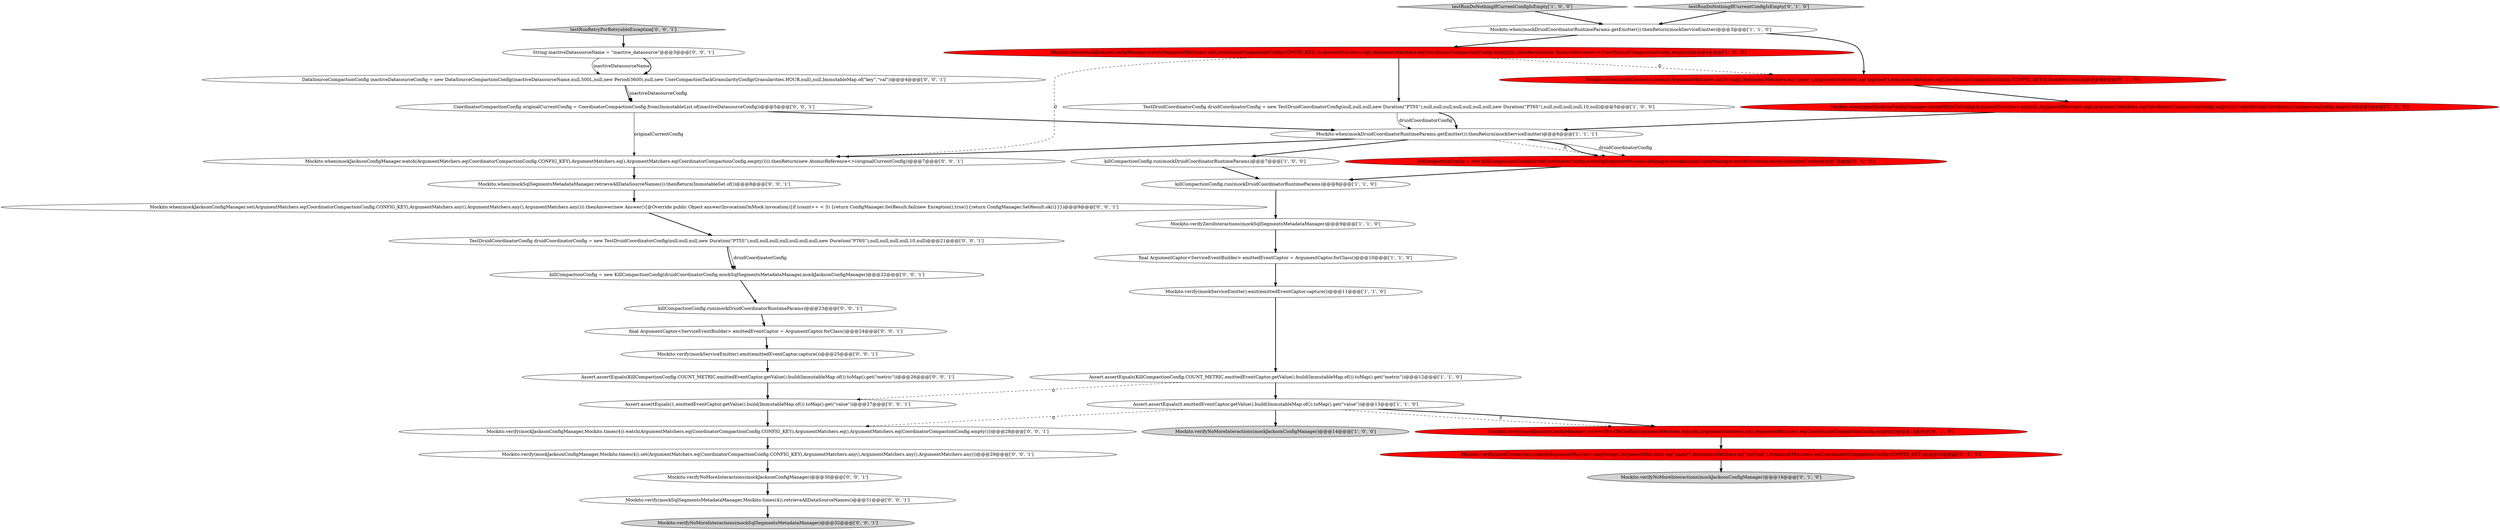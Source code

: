 digraph {
18 [style = filled, label = "Mockito.when(mockJacksonConfigManager.convertByteToConfig(ArgumentMatchers.eq(null),ArgumentMatchers.eq(),ArgumentMatchers.eq(CoordinatorCompactionConfig.empty()))).thenReturn(CoordinatorCompactionConfig.empty())@@@5@@@['0', '1', '0']", fillcolor = red, shape = ellipse image = "AAA1AAABBB2BBB"];
33 [style = filled, label = "Assert.assertEquals(1,emittedEventCaptor.getValue().build(ImmutableMap.of()).toMap().get(\"value\"))@@@27@@@['0', '0', '1']", fillcolor = white, shape = ellipse image = "AAA0AAABBB3BBB"];
6 [style = filled, label = "Mockito.when(mockDruidCoordinatorRuntimeParams.getEmitter()).thenReturn(mockServiceEmitter)@@@6@@@['1', '1', '1']", fillcolor = white, shape = ellipse image = "AAA0AAABBB1BBB"];
15 [style = filled, label = "Mockito.verify(mockJacksonConfigManager).convertByteToConfig(ArgumentMatchers.eq(null),ArgumentMatchers.eq(),ArgumentMatchers.eq(CoordinatorCompactionConfig.empty()))@@@14@@@['0', '1', '0']", fillcolor = red, shape = ellipse image = "AAA1AAABBB2BBB"];
12 [style = filled, label = "testRunDoNothingIfCurrentConfigIsEmpty['1', '0', '0']", fillcolor = lightgray, shape = diamond image = "AAA0AAABBB1BBB"];
14 [style = filled, label = "killCompactionConfig = new KillCompactionConfig(druidCoordinatorConfig,mockSqlSegmentsMetadataManager,mockJacksonConfigManager,mockConnector,mockConnectorConfig)@@@7@@@['0', '1', '0']", fillcolor = red, shape = ellipse image = "AAA1AAABBB2BBB"];
17 [style = filled, label = "Mockito.verifyNoMoreInteractions(mockJacksonConfigManager)@@@16@@@['0', '1', '0']", fillcolor = lightgray, shape = ellipse image = "AAA0AAABBB2BBB"];
20 [style = filled, label = "Mockito.verify(mockJacksonConfigManager,Mockito.times(4)).set(ArgumentMatchers.eq(CoordinatorCompactionConfig.CONFIG_KEY),ArgumentMatchers.any(),ArgumentMatchers.any(),ArgumentMatchers.any())@@@29@@@['0', '0', '1']", fillcolor = white, shape = ellipse image = "AAA0AAABBB3BBB"];
8 [style = filled, label = "Mockito.when(mockJacksonConfigManager.watch(ArgumentMatchers.eq(CoordinatorCompactionConfig.CONFIG_KEY),ArgumentMatchers.eq(),ArgumentMatchers.eq(CoordinatorCompactionConfig.empty()))).thenReturn(new AtomicReference<>(CoordinatorCompactionConfig.empty()))@@@4@@@['1', '0', '0']", fillcolor = red, shape = ellipse image = "AAA1AAABBB1BBB"];
10 [style = filled, label = "Mockito.verifyNoMoreInteractions(mockJacksonConfigManager)@@@14@@@['1', '0', '0']", fillcolor = lightgray, shape = ellipse image = "AAA0AAABBB1BBB"];
19 [style = filled, label = "Mockito.verify(mockConnector).lookup(ArgumentMatchers.anyString(),ArgumentMatchers.eq(\"name\"),ArgumentMatchers.eq(\"payload\"),ArgumentMatchers.eq(CoordinatorCompactionConfig.CONFIG_KEY))@@@15@@@['0', '1', '0']", fillcolor = red, shape = ellipse image = "AAA1AAABBB2BBB"];
24 [style = filled, label = "CoordinatorCompactionConfig originalCurrentConfig = CoordinatorCompactionConfig.from(ImmutableList.of(inactiveDatasourceConfig))@@@5@@@['0', '0', '1']", fillcolor = white, shape = ellipse image = "AAA0AAABBB3BBB"];
25 [style = filled, label = "Mockito.when(mockJacksonConfigManager.set(ArgumentMatchers.eq(CoordinatorCompactionConfig.CONFIG_KEY),ArgumentMatchers.any(),ArgumentMatchers.any(),ArgumentMatchers.any())).thenAnswer(new Answer(){@Override public Object answer(InvocationOnMock invocation){if (count++ < 3) {return ConfigManager.SetResult.fail(new Exception(),true)}{return ConfigManager.SetResult.ok()}}})@@@9@@@['0', '0', '1']", fillcolor = white, shape = ellipse image = "AAA0AAABBB3BBB"];
0 [style = filled, label = "killCompactionConfig.run(mockDruidCoordinatorRuntimeParams)@@@8@@@['1', '1', '0']", fillcolor = white, shape = ellipse image = "AAA0AAABBB1BBB"];
21 [style = filled, label = "String inactiveDatasourceName = \"inactive_datasource\"@@@3@@@['0', '0', '1']", fillcolor = white, shape = ellipse image = "AAA0AAABBB3BBB"];
11 [style = filled, label = "Mockito.verifyZeroInteractions(mockSqlSegmentsMetadataManager)@@@9@@@['1', '1', '0']", fillcolor = white, shape = ellipse image = "AAA0AAABBB1BBB"];
13 [style = filled, label = "Mockito.when(mockConnector.lookup(ArgumentMatchers.anyString(),ArgumentMatchers.eq(\"name\"),ArgumentMatchers.eq(\"payload\"),ArgumentMatchers.eq(CoordinatorCompactionConfig.CONFIG_KEY))).thenReturn(null)@@@4@@@['0', '1', '0']", fillcolor = red, shape = ellipse image = "AAA1AAABBB2BBB"];
31 [style = filled, label = "Mockito.verifyNoMoreInteractions(mockJacksonConfigManager)@@@30@@@['0', '0', '1']", fillcolor = white, shape = ellipse image = "AAA0AAABBB3BBB"];
3 [style = filled, label = "TestDruidCoordinatorConfig druidCoordinatorConfig = new TestDruidCoordinatorConfig(null,null,null,new Duration(\"PT5S\"),null,null,null,null,null,null,null,new Duration(\"PT6S\"),null,null,null,null,10,null)@@@5@@@['1', '0', '0']", fillcolor = white, shape = ellipse image = "AAA0AAABBB1BBB"];
28 [style = filled, label = "Assert.assertEquals(KillCompactionConfig.COUNT_METRIC,emittedEventCaptor.getValue().build(ImmutableMap.of()).toMap().get(\"metric\"))@@@26@@@['0', '0', '1']", fillcolor = white, shape = ellipse image = "AAA0AAABBB3BBB"];
5 [style = filled, label = "final ArgumentCaptor<ServiceEventBuilder> emittedEventCaptor = ArgumentCaptor.forClass()@@@10@@@['1', '1', '0']", fillcolor = white, shape = ellipse image = "AAA0AAABBB1BBB"];
34 [style = filled, label = "Mockito.verify(mockServiceEmitter).emit(emittedEventCaptor.capture())@@@25@@@['0', '0', '1']", fillcolor = white, shape = ellipse image = "AAA0AAABBB3BBB"];
1 [style = filled, label = "killCompactionConfig.run(mockDruidCoordinatorRuntimeParams)@@@7@@@['1', '0', '0']", fillcolor = white, shape = ellipse image = "AAA0AAABBB1BBB"];
7 [style = filled, label = "Assert.assertEquals(KillCompactionConfig.COUNT_METRIC,emittedEventCaptor.getValue().build(ImmutableMap.of()).toMap().get(\"metric\"))@@@12@@@['1', '1', '0']", fillcolor = white, shape = ellipse image = "AAA0AAABBB1BBB"];
26 [style = filled, label = "Mockito.verify(mockJacksonConfigManager,Mockito.times(4)).watch(ArgumentMatchers.eq(CoordinatorCompactionConfig.CONFIG_KEY),ArgumentMatchers.eq(),ArgumentMatchers.eq(CoordinatorCompactionConfig.empty()))@@@28@@@['0', '0', '1']", fillcolor = white, shape = ellipse image = "AAA0AAABBB3BBB"];
35 [style = filled, label = "DataSourceCompactionConfig inactiveDatasourceConfig = new DataSourceCompactionConfig(inactiveDatasourceName,null,500L,null,new Period(3600),null,new UserCompactionTaskGranularityConfig(Granularities.HOUR,null),null,ImmutableMap.of(\"key\",\"val\"))@@@4@@@['0', '0', '1']", fillcolor = white, shape = ellipse image = "AAA0AAABBB3BBB"];
23 [style = filled, label = "testRunRetryForRetryableException['0', '0', '1']", fillcolor = lightgray, shape = diamond image = "AAA0AAABBB3BBB"];
27 [style = filled, label = "Mockito.verifyNoMoreInteractions(mockSqlSegmentsMetadataManager)@@@32@@@['0', '0', '1']", fillcolor = lightgray, shape = ellipse image = "AAA0AAABBB3BBB"];
2 [style = filled, label = "Mockito.when(mockDruidCoordinatorRuntimeParams.getEmitter()).thenReturn(mockServiceEmitter)@@@3@@@['1', '1', '0']", fillcolor = white, shape = ellipse image = "AAA0AAABBB1BBB"];
36 [style = filled, label = "final ArgumentCaptor<ServiceEventBuilder> emittedEventCaptor = ArgumentCaptor.forClass()@@@24@@@['0', '0', '1']", fillcolor = white, shape = ellipse image = "AAA0AAABBB3BBB"];
38 [style = filled, label = "Mockito.verify(mockSqlSegmentsMetadataManager,Mockito.times(4)).retrieveAllDataSourceNames()@@@31@@@['0', '0', '1']", fillcolor = white, shape = ellipse image = "AAA0AAABBB3BBB"];
32 [style = filled, label = "Mockito.when(mockJacksonConfigManager.watch(ArgumentMatchers.eq(CoordinatorCompactionConfig.CONFIG_KEY),ArgumentMatchers.eq(),ArgumentMatchers.eq(CoordinatorCompactionConfig.empty()))).thenReturn(new AtomicReference<>(originalCurrentConfig))@@@7@@@['0', '0', '1']", fillcolor = white, shape = ellipse image = "AAA0AAABBB3BBB"];
9 [style = filled, label = "Assert.assertEquals(0,emittedEventCaptor.getValue().build(ImmutableMap.of()).toMap().get(\"value\"))@@@13@@@['1', '1', '0']", fillcolor = white, shape = ellipse image = "AAA0AAABBB1BBB"];
30 [style = filled, label = "killCompactionConfig = new KillCompactionConfig(druidCoordinatorConfig,mockSqlSegmentsMetadataManager,mockJacksonConfigManager)@@@22@@@['0', '0', '1']", fillcolor = white, shape = ellipse image = "AAA0AAABBB3BBB"];
29 [style = filled, label = "Mockito.when(mockSqlSegmentsMetadataManager.retrieveAllDataSourceNames()).thenReturn(ImmutableSet.of())@@@8@@@['0', '0', '1']", fillcolor = white, shape = ellipse image = "AAA0AAABBB3BBB"];
22 [style = filled, label = "TestDruidCoordinatorConfig druidCoordinatorConfig = new TestDruidCoordinatorConfig(null,null,null,new Duration(\"PT5S\"),null,null,null,null,null,null,null,new Duration(\"PT6S\"),null,null,null,null,10,null)@@@21@@@['0', '0', '1']", fillcolor = white, shape = ellipse image = "AAA0AAABBB3BBB"];
16 [style = filled, label = "testRunDoNothingIfCurrentConfigIsEmpty['0', '1', '0']", fillcolor = lightgray, shape = diamond image = "AAA0AAABBB2BBB"];
4 [style = filled, label = "Mockito.verify(mockServiceEmitter).emit(emittedEventCaptor.capture())@@@11@@@['1', '1', '0']", fillcolor = white, shape = ellipse image = "AAA0AAABBB1BBB"];
37 [style = filled, label = "killCompactionConfig.run(mockDruidCoordinatorRuntimeParams)@@@23@@@['0', '0', '1']", fillcolor = white, shape = ellipse image = "AAA0AAABBB3BBB"];
6->32 [style = bold, label=""];
6->14 [style = solid, label="druidCoordinatorConfig"];
37->36 [style = bold, label=""];
25->22 [style = bold, label=""];
3->6 [style = solid, label="druidCoordinatorConfig"];
8->3 [style = bold, label=""];
8->32 [style = dashed, label="0"];
38->27 [style = bold, label=""];
0->11 [style = bold, label=""];
3->6 [style = bold, label=""];
29->25 [style = bold, label=""];
21->35 [style = solid, label="inactiveDatasourceName"];
20->31 [style = bold, label=""];
31->38 [style = bold, label=""];
1->0 [style = bold, label=""];
19->17 [style = bold, label=""];
9->10 [style = bold, label=""];
30->37 [style = bold, label=""];
16->2 [style = bold, label=""];
15->19 [style = bold, label=""];
6->14 [style = dashed, label="0"];
22->30 [style = bold, label=""];
4->7 [style = bold, label=""];
35->24 [style = bold, label=""];
33->26 [style = bold, label=""];
2->13 [style = bold, label=""];
8->13 [style = dashed, label="0"];
32->29 [style = bold, label=""];
6->14 [style = bold, label=""];
7->9 [style = bold, label=""];
34->28 [style = bold, label=""];
6->1 [style = bold, label=""];
24->32 [style = solid, label="originalCurrentConfig"];
11->5 [style = bold, label=""];
12->2 [style = bold, label=""];
28->33 [style = bold, label=""];
14->0 [style = bold, label=""];
23->21 [style = bold, label=""];
18->6 [style = bold, label=""];
9->15 [style = bold, label=""];
5->4 [style = bold, label=""];
9->26 [style = dashed, label="0"];
7->33 [style = dashed, label="0"];
21->35 [style = bold, label=""];
24->6 [style = bold, label=""];
22->30 [style = solid, label="druidCoordinatorConfig"];
36->34 [style = bold, label=""];
26->20 [style = bold, label=""];
13->18 [style = bold, label=""];
2->8 [style = bold, label=""];
9->15 [style = dashed, label="0"];
35->24 [style = solid, label="inactiveDatasourceConfig"];
}
